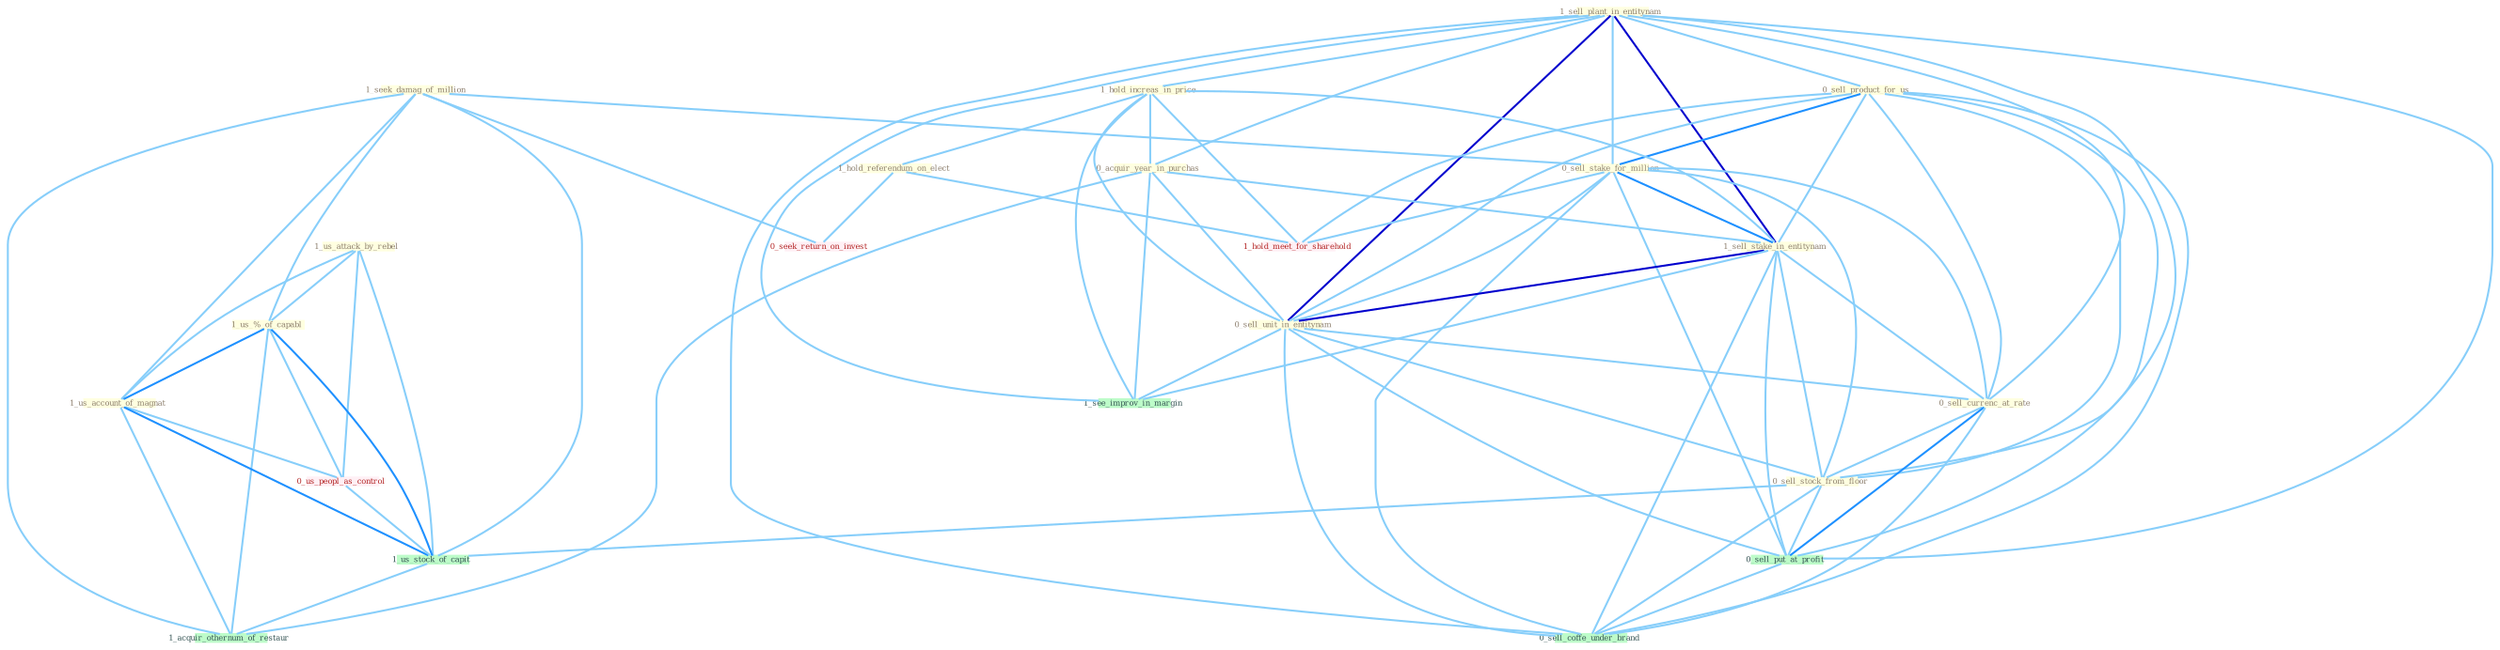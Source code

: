 Graph G{ 
    node
    [shape=polygon,style=filled,width=.5,height=.06,color="#BDFCC9",fixedsize=true,fontsize=4,
    fontcolor="#2f4f4f"];
    {node
    [color="#ffffe0", fontcolor="#8b7d6b"] "1_us_attack_by_rebel " "1_seek_damag_of_million " "1_us_%_of_capabl " "1_us_account_of_magnat " "1_sell_plant_in_entitynam " "0_sell_product_for_us " "0_sell_stake_for_million " "1_hold_increas_in_price " "0_acquir_year_in_purchas " "1_sell_stake_in_entitynam " "1_hold_referendum_on_elect " "0_sell_unit_in_entitynam " "0_sell_currenc_at_rate " "0_sell_stock_from_floor "}
{node [color="#fff0f5", fontcolor="#b22222"] "0_us_peopl_as_control " "0_seek_return_on_invest " "1_hold_meet_for_sharehold "}
edge [color="#B0E2FF"];

	"1_us_attack_by_rebel " -- "1_us_%_of_capabl " [w="1", color="#87cefa" ];
	"1_us_attack_by_rebel " -- "1_us_account_of_magnat " [w="1", color="#87cefa" ];
	"1_us_attack_by_rebel " -- "0_us_peopl_as_control " [w="1", color="#87cefa" ];
	"1_us_attack_by_rebel " -- "1_us_stock_of_capit " [w="1", color="#87cefa" ];
	"1_seek_damag_of_million " -- "1_us_%_of_capabl " [w="1", color="#87cefa" ];
	"1_seek_damag_of_million " -- "1_us_account_of_magnat " [w="1", color="#87cefa" ];
	"1_seek_damag_of_million " -- "0_sell_stake_for_million " [w="1", color="#87cefa" ];
	"1_seek_damag_of_million " -- "0_seek_return_on_invest " [w="1", color="#87cefa" ];
	"1_seek_damag_of_million " -- "1_us_stock_of_capit " [w="1", color="#87cefa" ];
	"1_seek_damag_of_million " -- "1_acquir_othernum_of_restaur " [w="1", color="#87cefa" ];
	"1_us_%_of_capabl " -- "1_us_account_of_magnat " [w="2", color="#1e90ff" , len=0.8];
	"1_us_%_of_capabl " -- "0_us_peopl_as_control " [w="1", color="#87cefa" ];
	"1_us_%_of_capabl " -- "1_us_stock_of_capit " [w="2", color="#1e90ff" , len=0.8];
	"1_us_%_of_capabl " -- "1_acquir_othernum_of_restaur " [w="1", color="#87cefa" ];
	"1_us_account_of_magnat " -- "0_us_peopl_as_control " [w="1", color="#87cefa" ];
	"1_us_account_of_magnat " -- "1_us_stock_of_capit " [w="2", color="#1e90ff" , len=0.8];
	"1_us_account_of_magnat " -- "1_acquir_othernum_of_restaur " [w="1", color="#87cefa" ];
	"1_sell_plant_in_entitynam " -- "0_sell_product_for_us " [w="1", color="#87cefa" ];
	"1_sell_plant_in_entitynam " -- "0_sell_stake_for_million " [w="1", color="#87cefa" ];
	"1_sell_plant_in_entitynam " -- "1_hold_increas_in_price " [w="1", color="#87cefa" ];
	"1_sell_plant_in_entitynam " -- "0_acquir_year_in_purchas " [w="1", color="#87cefa" ];
	"1_sell_plant_in_entitynam " -- "1_sell_stake_in_entitynam " [w="3", color="#0000cd" , len=0.6];
	"1_sell_plant_in_entitynam " -- "0_sell_unit_in_entitynam " [w="3", color="#0000cd" , len=0.6];
	"1_sell_plant_in_entitynam " -- "0_sell_currenc_at_rate " [w="1", color="#87cefa" ];
	"1_sell_plant_in_entitynam " -- "0_sell_stock_from_floor " [w="1", color="#87cefa" ];
	"1_sell_plant_in_entitynam " -- "0_sell_put_at_profit " [w="1", color="#87cefa" ];
	"1_sell_plant_in_entitynam " -- "1_see_improv_in_margin " [w="1", color="#87cefa" ];
	"1_sell_plant_in_entitynam " -- "0_sell_coffe_under_brand " [w="1", color="#87cefa" ];
	"0_sell_product_for_us " -- "0_sell_stake_for_million " [w="2", color="#1e90ff" , len=0.8];
	"0_sell_product_for_us " -- "1_sell_stake_in_entitynam " [w="1", color="#87cefa" ];
	"0_sell_product_for_us " -- "0_sell_unit_in_entitynam " [w="1", color="#87cefa" ];
	"0_sell_product_for_us " -- "0_sell_currenc_at_rate " [w="1", color="#87cefa" ];
	"0_sell_product_for_us " -- "0_sell_stock_from_floor " [w="1", color="#87cefa" ];
	"0_sell_product_for_us " -- "0_sell_put_at_profit " [w="1", color="#87cefa" ];
	"0_sell_product_for_us " -- "0_sell_coffe_under_brand " [w="1", color="#87cefa" ];
	"0_sell_product_for_us " -- "1_hold_meet_for_sharehold " [w="1", color="#87cefa" ];
	"0_sell_stake_for_million " -- "1_sell_stake_in_entitynam " [w="2", color="#1e90ff" , len=0.8];
	"0_sell_stake_for_million " -- "0_sell_unit_in_entitynam " [w="1", color="#87cefa" ];
	"0_sell_stake_for_million " -- "0_sell_currenc_at_rate " [w="1", color="#87cefa" ];
	"0_sell_stake_for_million " -- "0_sell_stock_from_floor " [w="1", color="#87cefa" ];
	"0_sell_stake_for_million " -- "0_sell_put_at_profit " [w="1", color="#87cefa" ];
	"0_sell_stake_for_million " -- "0_sell_coffe_under_brand " [w="1", color="#87cefa" ];
	"0_sell_stake_for_million " -- "1_hold_meet_for_sharehold " [w="1", color="#87cefa" ];
	"1_hold_increas_in_price " -- "0_acquir_year_in_purchas " [w="1", color="#87cefa" ];
	"1_hold_increas_in_price " -- "1_sell_stake_in_entitynam " [w="1", color="#87cefa" ];
	"1_hold_increas_in_price " -- "1_hold_referendum_on_elect " [w="1", color="#87cefa" ];
	"1_hold_increas_in_price " -- "0_sell_unit_in_entitynam " [w="1", color="#87cefa" ];
	"1_hold_increas_in_price " -- "1_see_improv_in_margin " [w="1", color="#87cefa" ];
	"1_hold_increas_in_price " -- "1_hold_meet_for_sharehold " [w="1", color="#87cefa" ];
	"0_acquir_year_in_purchas " -- "1_sell_stake_in_entitynam " [w="1", color="#87cefa" ];
	"0_acquir_year_in_purchas " -- "0_sell_unit_in_entitynam " [w="1", color="#87cefa" ];
	"0_acquir_year_in_purchas " -- "1_see_improv_in_margin " [w="1", color="#87cefa" ];
	"0_acquir_year_in_purchas " -- "1_acquir_othernum_of_restaur " [w="1", color="#87cefa" ];
	"1_sell_stake_in_entitynam " -- "0_sell_unit_in_entitynam " [w="3", color="#0000cd" , len=0.6];
	"1_sell_stake_in_entitynam " -- "0_sell_currenc_at_rate " [w="1", color="#87cefa" ];
	"1_sell_stake_in_entitynam " -- "0_sell_stock_from_floor " [w="1", color="#87cefa" ];
	"1_sell_stake_in_entitynam " -- "0_sell_put_at_profit " [w="1", color="#87cefa" ];
	"1_sell_stake_in_entitynam " -- "1_see_improv_in_margin " [w="1", color="#87cefa" ];
	"1_sell_stake_in_entitynam " -- "0_sell_coffe_under_brand " [w="1", color="#87cefa" ];
	"1_hold_referendum_on_elect " -- "0_seek_return_on_invest " [w="1", color="#87cefa" ];
	"1_hold_referendum_on_elect " -- "1_hold_meet_for_sharehold " [w="1", color="#87cefa" ];
	"0_sell_unit_in_entitynam " -- "0_sell_currenc_at_rate " [w="1", color="#87cefa" ];
	"0_sell_unit_in_entitynam " -- "0_sell_stock_from_floor " [w="1", color="#87cefa" ];
	"0_sell_unit_in_entitynam " -- "0_sell_put_at_profit " [w="1", color="#87cefa" ];
	"0_sell_unit_in_entitynam " -- "1_see_improv_in_margin " [w="1", color="#87cefa" ];
	"0_sell_unit_in_entitynam " -- "0_sell_coffe_under_brand " [w="1", color="#87cefa" ];
	"0_sell_currenc_at_rate " -- "0_sell_stock_from_floor " [w="1", color="#87cefa" ];
	"0_sell_currenc_at_rate " -- "0_sell_put_at_profit " [w="2", color="#1e90ff" , len=0.8];
	"0_sell_currenc_at_rate " -- "0_sell_coffe_under_brand " [w="1", color="#87cefa" ];
	"0_sell_stock_from_floor " -- "0_sell_put_at_profit " [w="1", color="#87cefa" ];
	"0_sell_stock_from_floor " -- "1_us_stock_of_capit " [w="1", color="#87cefa" ];
	"0_sell_stock_from_floor " -- "0_sell_coffe_under_brand " [w="1", color="#87cefa" ];
	"0_us_peopl_as_control " -- "1_us_stock_of_capit " [w="1", color="#87cefa" ];
	"0_sell_put_at_profit " -- "0_sell_coffe_under_brand " [w="1", color="#87cefa" ];
	"1_us_stock_of_capit " -- "1_acquir_othernum_of_restaur " [w="1", color="#87cefa" ];
}